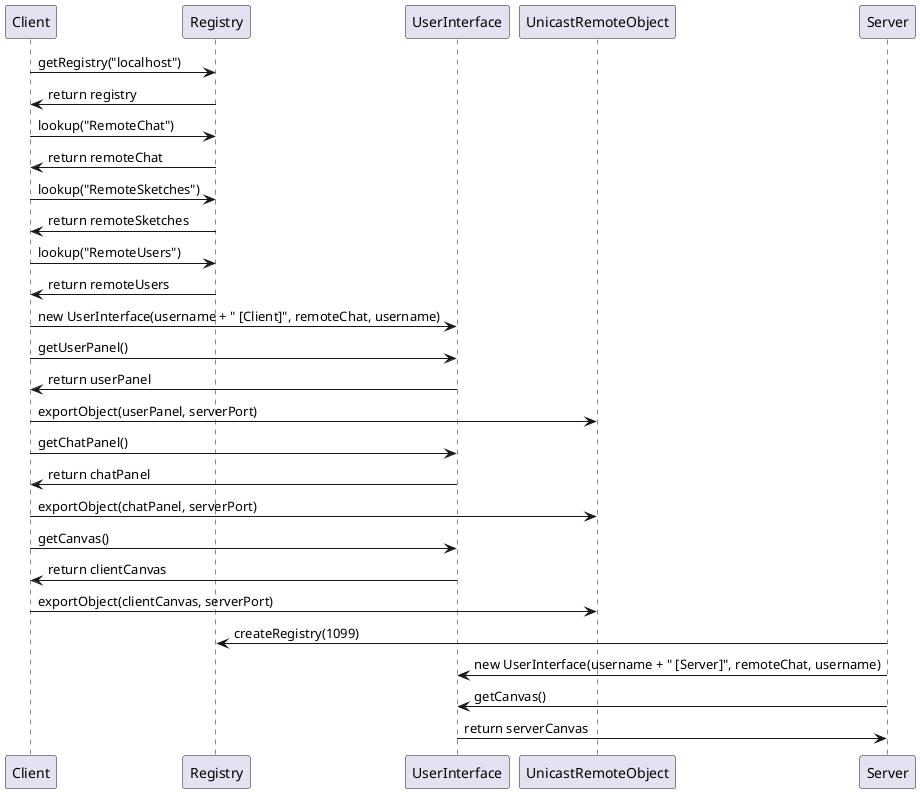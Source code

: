 @startuml

Client -> Registry : getRegistry("localhost")
Registry -> Client : return registry
Client -> Registry : lookup("RemoteChat")
Registry -> Client : return remoteChat
Client -> Registry : lookup("RemoteSketches")
Registry -> Client : return remoteSketches
Client -> Registry : lookup("RemoteUsers")
Registry -> Client : return remoteUsers

Client -> UserInterface : new UserInterface(username + " [Client]", remoteChat, username)

Client -> UserInterface : getUserPanel()
UserInterface -> Client : return userPanel
Client -> UnicastRemoteObject : exportObject(userPanel, serverPort)

Client -> UserInterface : getChatPanel()
UserInterface -> Client : return chatPanel
Client -> UnicastRemoteObject : exportObject(chatPanel, serverPort)

Client -> UserInterface : getCanvas()
UserInterface -> Client : return clientCanvas
Client -> UnicastRemoteObject : exportObject(clientCanvas, serverPort)

Server -> Registry : createRegistry(1099)

Server -> UserInterface : new UserInterface(username + " [Server]", remoteChat, username)

Server -> UserInterface : getCanvas()
UserInterface -> Server : return serverCanvas

@enduml